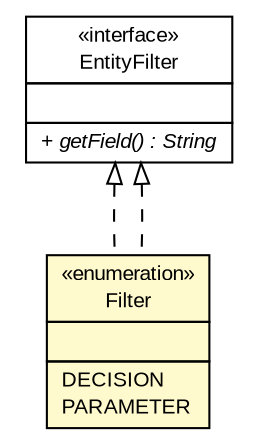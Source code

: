 #!/usr/local/bin/dot
#
# Class diagram 
# Generated by UMLGraph version R5_6-24-gf6e263 (http://www.umlgraph.org/)
#

digraph G {
	edge [fontname="arial",fontsize=10,labelfontname="arial",labelfontsize=10];
	node [fontname="arial",fontsize=10,shape=plaintext];
	nodesep=0.25;
	ranksep=0.5;
	// gov.sandia.cf.model.DecisionValue.Filter
	c95528 [label=<<table title="gov.sandia.cf.model.DecisionValue.Filter" border="0" cellborder="1" cellspacing="0" cellpadding="2" port="p" bgcolor="lemonChiffon" href="./DecisionValue.Filter.html">
		<tr><td><table border="0" cellspacing="0" cellpadding="1">
<tr><td align="center" balign="center"> &#171;enumeration&#187; </td></tr>
<tr><td align="center" balign="center"> Filter </td></tr>
		</table></td></tr>
		<tr><td><table border="0" cellspacing="0" cellpadding="1">
<tr><td align="left" balign="left">  </td></tr>
		</table></td></tr>
		<tr><td><table border="0" cellspacing="0" cellpadding="1">
<tr><td align="left" balign="left"> DECISION </td></tr>
<tr><td align="left" balign="left"> PARAMETER </td></tr>
		</table></td></tr>
		</table>>, URL="./DecisionValue.Filter.html", fontname="arial", fontcolor="black", fontsize=10.0];
	// gov.sandia.cf.model.query.EntityFilter
	c95622 [label=<<table title="gov.sandia.cf.model.query.EntityFilter" border="0" cellborder="1" cellspacing="0" cellpadding="2" port="p" href="./query/EntityFilter.html">
		<tr><td><table border="0" cellspacing="0" cellpadding="1">
<tr><td align="center" balign="center"> &#171;interface&#187; </td></tr>
<tr><td align="center" balign="center"> EntityFilter </td></tr>
		</table></td></tr>
		<tr><td><table border="0" cellspacing="0" cellpadding="1">
<tr><td align="left" balign="left">  </td></tr>
		</table></td></tr>
		<tr><td><table border="0" cellspacing="0" cellpadding="1">
<tr><td align="left" balign="left"><font face="arial italic" point-size="10.0"> + getField() : String </font></td></tr>
		</table></td></tr>
		</table>>, URL="./query/EntityFilter.html", fontname="arial", fontcolor="black", fontsize=10.0];
	//gov.sandia.cf.model.DecisionValue.Filter implements gov.sandia.cf.model.query.EntityFilter
	c95622:p -> c95528:p [dir=back,arrowtail=empty,style=dashed];
	//gov.sandia.cf.model.DecisionValue.Filter implements gov.sandia.cf.model.query.EntityFilter
	c95622:p -> c95528:p [dir=back,arrowtail=empty,style=dashed];
}

